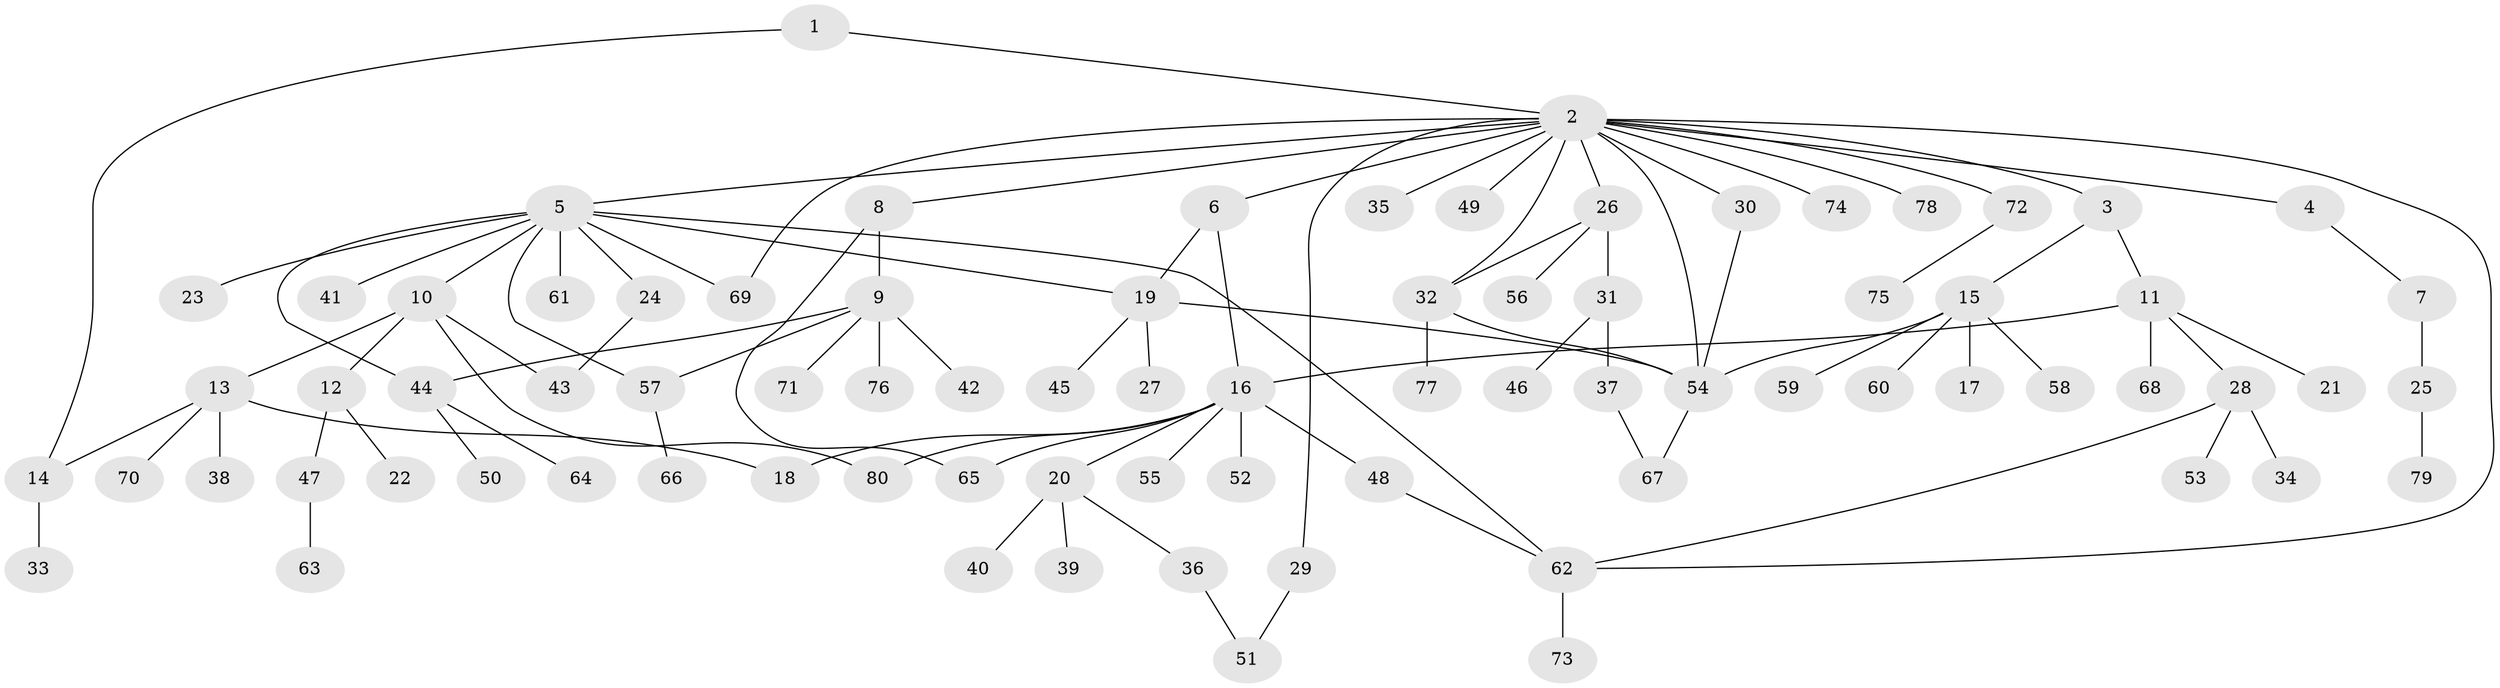 // coarse degree distribution, {2: 0.23333333333333334, 17: 0.016666666666666666, 3: 0.15, 10: 0.05, 5: 0.016666666666666666, 4: 0.06666666666666667, 6: 0.016666666666666666, 1: 0.45}
// Generated by graph-tools (version 1.1) at 2025/51/02/27/25 19:51:58]
// undirected, 80 vertices, 99 edges
graph export_dot {
graph [start="1"]
  node [color=gray90,style=filled];
  1;
  2;
  3;
  4;
  5;
  6;
  7;
  8;
  9;
  10;
  11;
  12;
  13;
  14;
  15;
  16;
  17;
  18;
  19;
  20;
  21;
  22;
  23;
  24;
  25;
  26;
  27;
  28;
  29;
  30;
  31;
  32;
  33;
  34;
  35;
  36;
  37;
  38;
  39;
  40;
  41;
  42;
  43;
  44;
  45;
  46;
  47;
  48;
  49;
  50;
  51;
  52;
  53;
  54;
  55;
  56;
  57;
  58;
  59;
  60;
  61;
  62;
  63;
  64;
  65;
  66;
  67;
  68;
  69;
  70;
  71;
  72;
  73;
  74;
  75;
  76;
  77;
  78;
  79;
  80;
  1 -- 2;
  1 -- 14;
  2 -- 3;
  2 -- 4;
  2 -- 5;
  2 -- 6;
  2 -- 8;
  2 -- 26;
  2 -- 29;
  2 -- 30;
  2 -- 32;
  2 -- 35;
  2 -- 49;
  2 -- 54;
  2 -- 62;
  2 -- 69;
  2 -- 72;
  2 -- 74;
  2 -- 78;
  3 -- 11;
  3 -- 15;
  4 -- 7;
  5 -- 10;
  5 -- 19;
  5 -- 23;
  5 -- 24;
  5 -- 41;
  5 -- 44;
  5 -- 57;
  5 -- 61;
  5 -- 62;
  5 -- 69;
  6 -- 16;
  6 -- 19;
  7 -- 25;
  8 -- 9;
  8 -- 65;
  9 -- 42;
  9 -- 44;
  9 -- 57;
  9 -- 71;
  9 -- 76;
  10 -- 12;
  10 -- 13;
  10 -- 43;
  10 -- 80;
  11 -- 16;
  11 -- 21;
  11 -- 28;
  11 -- 68;
  12 -- 22;
  12 -- 47;
  13 -- 14;
  13 -- 18;
  13 -- 38;
  13 -- 70;
  14 -- 33;
  15 -- 17;
  15 -- 54;
  15 -- 58;
  15 -- 59;
  15 -- 60;
  16 -- 18;
  16 -- 20;
  16 -- 48;
  16 -- 52;
  16 -- 55;
  16 -- 65;
  16 -- 80;
  19 -- 27;
  19 -- 45;
  19 -- 54;
  20 -- 36;
  20 -- 39;
  20 -- 40;
  24 -- 43;
  25 -- 79;
  26 -- 31;
  26 -- 32;
  26 -- 56;
  28 -- 34;
  28 -- 53;
  28 -- 62;
  29 -- 51;
  30 -- 54;
  31 -- 37;
  31 -- 46;
  32 -- 54;
  32 -- 77;
  36 -- 51;
  37 -- 67;
  44 -- 50;
  44 -- 64;
  47 -- 63;
  48 -- 62;
  54 -- 67;
  57 -- 66;
  62 -- 73;
  72 -- 75;
}
